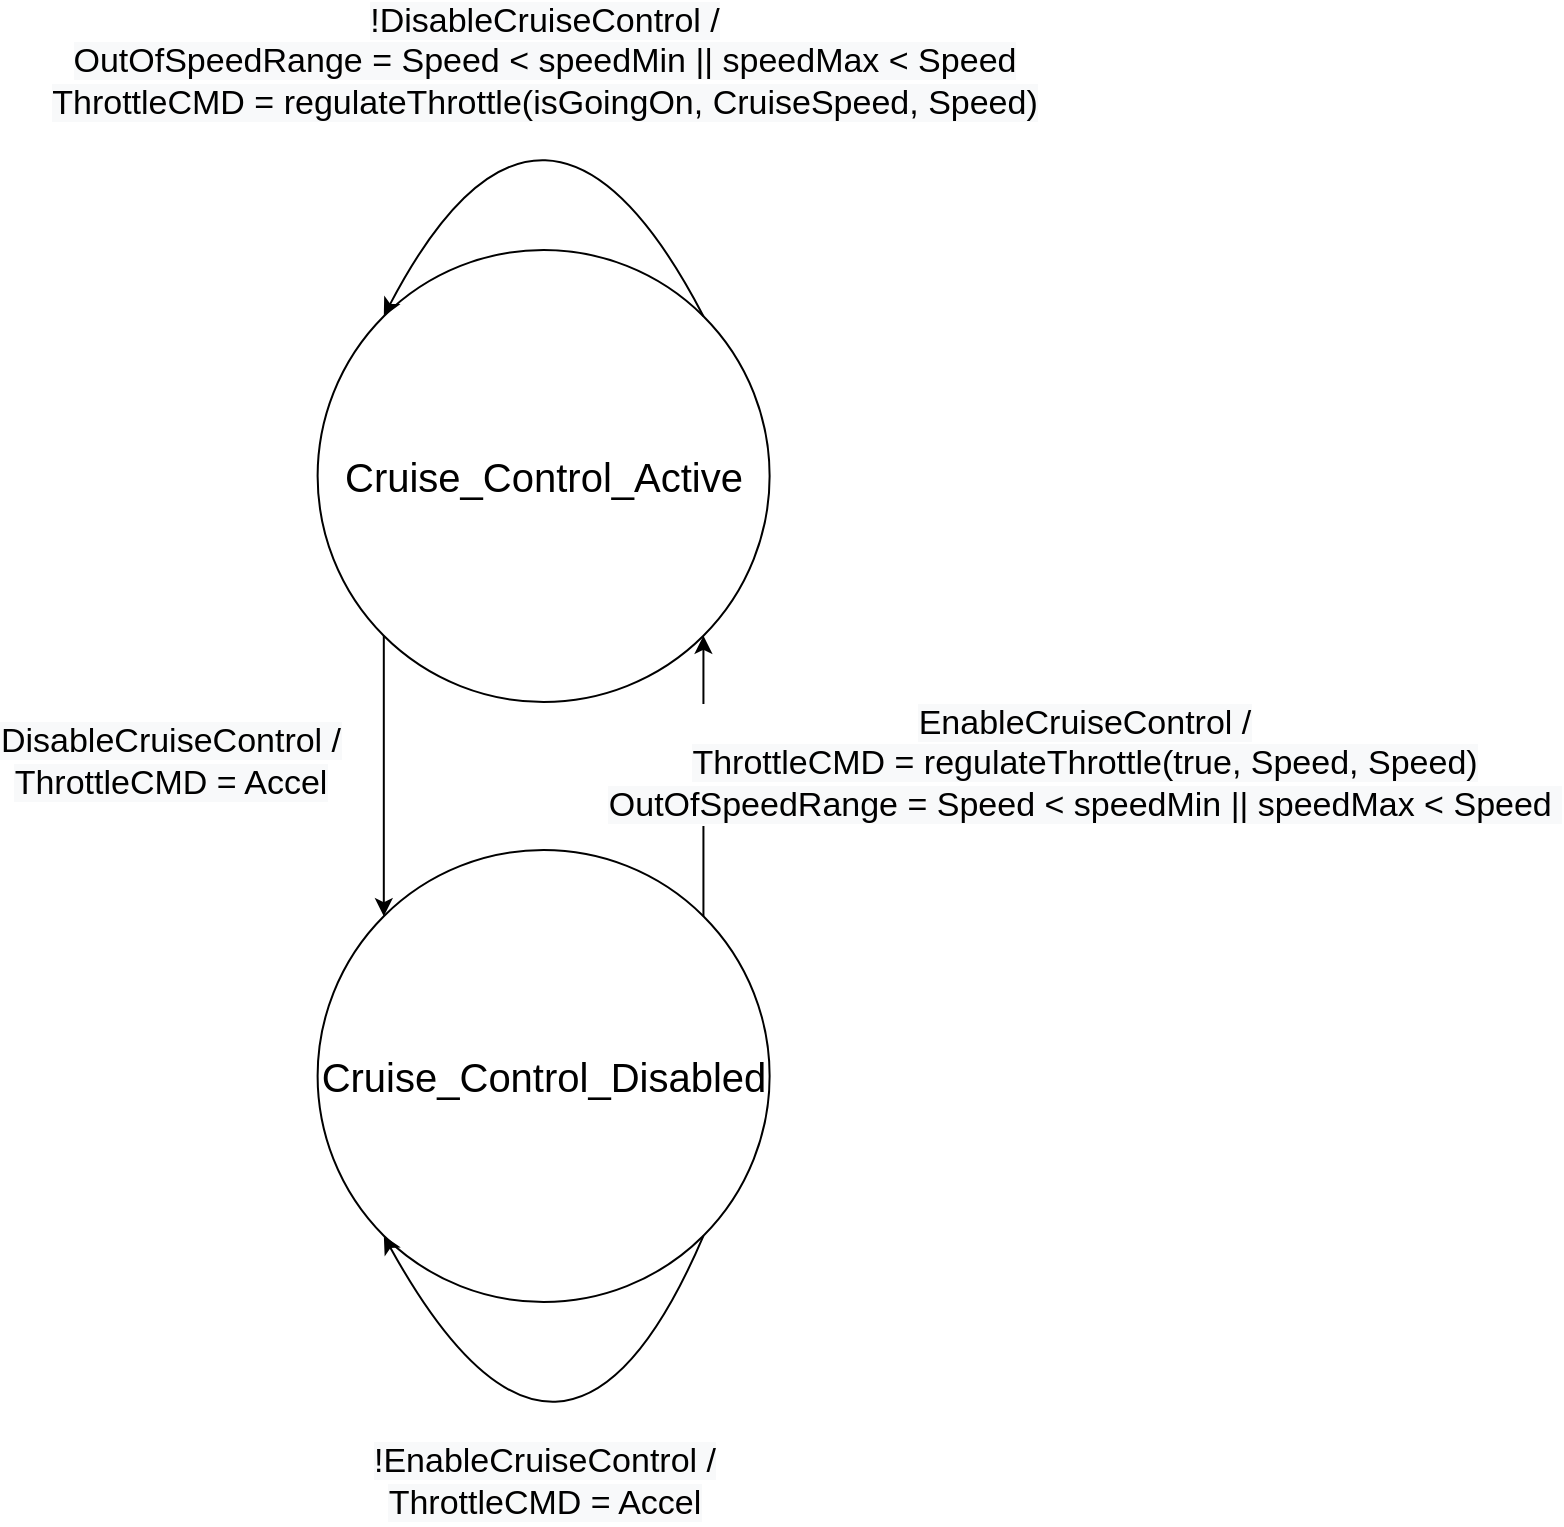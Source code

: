 <mxfile version="13.0.3" type="device"><diagram id="duKgqAcAAZWye7YxAfLH" name="Page-1"><mxGraphModel dx="1042" dy="740" grid="1" gridSize="10" guides="1" tooltips="1" connect="1" arrows="1" fold="1" page="1" pageScale="1" pageWidth="1169" pageHeight="827" math="0" shadow="0"><root><mxCell id="0"/><mxCell id="1" parent="0"/><mxCell id="W63KqZGniI1SryFIfaOX-1" value="&lt;font style=&quot;font-size: 20px&quot;&gt;Cruise_Control_Active&lt;/font&gt;" style="ellipse;whiteSpace=wrap;html=1;aspect=fixed;" parent="1" vertex="1"><mxGeometry x="456.81" y="144" width="226" height="226" as="geometry"/></mxCell><mxCell id="W63KqZGniI1SryFIfaOX-2" value="&lt;font style=&quot;font-size: 20px&quot;&gt;Cruise_Control_Disabled&lt;br&gt;&lt;/font&gt;" style="ellipse;whiteSpace=wrap;html=1;aspect=fixed;" parent="1" vertex="1"><mxGeometry x="456.81" y="444" width="226" height="226" as="geometry"/></mxCell><mxCell id="W63KqZGniI1SryFIfaOX-4" value="" style="curved=1;endArrow=classic;html=1;entryX=0;entryY=0;entryDx=0;entryDy=0;exitX=1;exitY=0;exitDx=0;exitDy=0;" parent="1" source="W63KqZGniI1SryFIfaOX-1" target="W63KqZGniI1SryFIfaOX-1" edge="1"><mxGeometry width="50" height="50" relative="1" as="geometry"><mxPoint x="642" y="169" as="sourcePoint"/><mxPoint x="986.81" y="474" as="targetPoint"/><Array as="points"><mxPoint x="570" y="24"/></Array></mxGeometry></mxCell><mxCell id="W63KqZGniI1SryFIfaOX-5" value="&lt;span style=&quot;font-size: 17px ; background-color: rgb(248 , 249 , 250)&quot;&gt;!&lt;/span&gt;&lt;span style=&quot;font-family: &amp;#34;helvetica&amp;#34; ; font-size: 17px ; background-color: rgb(248 , 249 , 250)&quot;&gt;DisableCruiseControl&amp;nbsp;&lt;/span&gt;&lt;span style=&quot;font-size: 17px ; background-color: rgb(248 , 249 , 250)&quot;&gt;/&lt;br&gt;&lt;/span&gt;&lt;span style=&quot;font-size: 17px ; background-color: rgb(248 , 249 , 250)&quot;&gt;OutOfSpeedRange = Speed &amp;lt; speedMin || speedMax &amp;lt; S&lt;/span&gt;&lt;span style=&quot;font-size: 17px ; background-color: rgb(248 , 249 , 250)&quot;&gt;peed&lt;br&gt;&lt;/span&gt;&lt;span style=&quot;font-family: &amp;#34;helvetica&amp;#34; ; font-size: 17px ; background-color: rgb(248 , 249 , 250)&quot;&gt;ThrottleCMD =&amp;nbsp;&lt;/span&gt;&lt;span style=&quot;font-family: &amp;#34;helvetica&amp;#34; ; font-size: 17px ; background-color: rgb(248 , 249 , 250)&quot;&gt;regulateThrottle(isGoingOn, CruiseSpeed, Speed)&lt;/span&gt;&lt;span style=&quot;font-size: 17px ; background-color: rgb(248 , 249 , 250)&quot;&gt;&lt;br&gt;&lt;/span&gt;" style="edgeLabel;html=1;align=center;verticalAlign=middle;resizable=0;points=[];" parent="W63KqZGniI1SryFIfaOX-4" vertex="1" connectable="0"><mxGeometry x="-0.432" y="30" relative="1" as="geometry"><mxPoint x="-8.04" y="-54.03" as="offset"/></mxGeometry></mxCell><mxCell id="W63KqZGniI1SryFIfaOX-6" value="" style="endArrow=classic;html=1;exitX=1;exitY=0;exitDx=0;exitDy=0;entryX=1;entryY=1;entryDx=0;entryDy=0;" parent="1" source="W63KqZGniI1SryFIfaOX-2" target="W63KqZGniI1SryFIfaOX-1" edge="1"><mxGeometry width="50" height="50" relative="1" as="geometry"><mxPoint x="936.81" y="524" as="sourcePoint"/><mxPoint x="700" y="337" as="targetPoint"/></mxGeometry></mxCell><mxCell id="W63KqZGniI1SryFIfaOX-7" value="&lt;span style=&quot;font-size: 17px ; background-color: rgb(248 , 249 , 250)&quot;&gt;EnableCruiseControl /&lt;br&gt;&lt;/span&gt;&lt;span style=&quot;font-size: 17px ; background-color: rgb(248 , 249 , 250)&quot;&gt;ThrottleCMD = &lt;/span&gt;&lt;span style=&quot;font-size: 17px ; background-color: rgb(248 , 249 , 250)&quot;&gt;regulateThrottle(true, Speed, Speed)&lt;br&gt;OutOfSpeedRange = Speed &amp;lt; speedMin || speedMax &amp;lt; S&lt;/span&gt;&lt;span style=&quot;font-size: 17px ; background-color: rgb(248 , 249 , 250)&quot;&gt;peed&amp;nbsp;&lt;/span&gt;&lt;span style=&quot;font-size: 17px ; background-color: rgb(248 , 249 , 250)&quot;&gt;&lt;br&gt;&lt;/span&gt;" style="edgeLabel;html=1;align=center;verticalAlign=middle;resizable=0;points=[];" parent="W63KqZGniI1SryFIfaOX-6" vertex="1" connectable="0"><mxGeometry x="-0.177" y="6" relative="1" as="geometry"><mxPoint x="196.29" y="-19.17" as="offset"/></mxGeometry></mxCell><mxCell id="W63KqZGniI1SryFIfaOX-16" value="" style="curved=1;endArrow=classic;html=1;exitX=1;exitY=1;exitDx=0;exitDy=0;entryX=0;entryY=1;entryDx=0;entryDy=0;" parent="1" source="W63KqZGniI1SryFIfaOX-2" target="W63KqZGniI1SryFIfaOX-2" edge="1"><mxGeometry width="50" height="50" relative="1" as="geometry"><mxPoint x="1021.81" y="494" as="sourcePoint"/><mxPoint x="1071.81" y="444" as="targetPoint"/><Array as="points"><mxPoint x="580" y="800"/></Array></mxGeometry></mxCell><mxCell id="W63KqZGniI1SryFIfaOX-19" value="&lt;span style=&quot;font-family: &amp;#34;helvetica&amp;#34; ; font-size: 17px ; background-color: rgb(248 , 249 , 250)&quot;&gt;!&lt;/span&gt;&lt;span style=&quot;font-size: 17px ; background-color: rgb(248 , 249 , 250)&quot;&gt;EnableCruiseControl&amp;nbsp;&lt;/span&gt;&lt;span style=&quot;font-family: &amp;#34;helvetica&amp;#34; ; font-size: 17px ; background-color: rgb(248 , 249 , 250)&quot;&gt;/ &lt;br&gt;&lt;/span&gt;&lt;span style=&quot;font-size: 17px ; background-color: rgb(248 , 249 , 250)&quot;&gt;ThrottleCMD = Accel&lt;/span&gt;" style="edgeLabel;html=1;align=center;verticalAlign=middle;resizable=0;points=[];" parent="W63KqZGniI1SryFIfaOX-16" vertex="1" connectable="0"><mxGeometry x="-0.494" y="-16" relative="1" as="geometry"><mxPoint x="-29.03" y="44.79" as="offset"/></mxGeometry></mxCell><mxCell id="W63KqZGniI1SryFIfaOX-20" value="" style="endArrow=classic;html=1;entryX=0;entryY=0;entryDx=0;entryDy=0;exitX=0;exitY=1;exitDx=0;exitDy=0;" parent="1" source="W63KqZGniI1SryFIfaOX-1" target="W63KqZGniI1SryFIfaOX-2" edge="1"><mxGeometry width="50" height="50" relative="1" as="geometry"><mxPoint x="550" y="410" as="sourcePoint"/><mxPoint x="1071.81" y="444" as="targetPoint"/></mxGeometry></mxCell><mxCell id="W63KqZGniI1SryFIfaOX-22" value="&lt;span style=&quot;font-size: 17px ; background-color: rgb(248 , 249 , 250)&quot;&gt;&lt;font face=&quot;helvetica&quot;&gt;DisableCruiseControl /&lt;br&gt;&lt;/font&gt;&lt;/span&gt;&lt;span style=&quot;font-size: 17px ; background-color: rgb(248 , 249 , 250)&quot;&gt;ThrottleCMD = Accel&lt;/span&gt;&lt;span style=&quot;font-size: 17px ; background-color: rgb(248 , 249 , 250)&quot;&gt;&lt;br&gt;&lt;/span&gt;" style="edgeLabel;html=1;align=center;verticalAlign=middle;resizable=0;points=[];" parent="W63KqZGniI1SryFIfaOX-20" vertex="1" connectable="0"><mxGeometry x="0.263" y="1" relative="1" as="geometry"><mxPoint x="-107.91" y="-25.24" as="offset"/></mxGeometry></mxCell></root></mxGraphModel></diagram></mxfile>